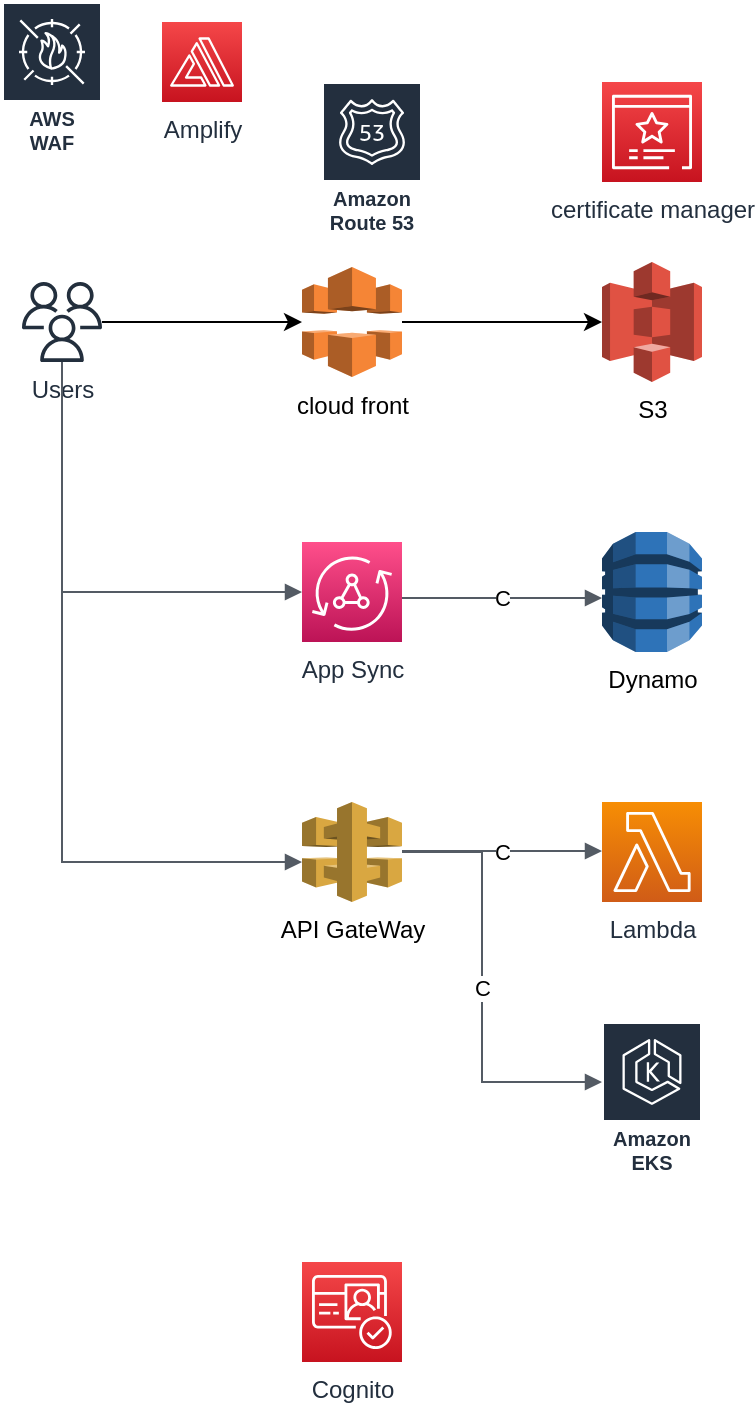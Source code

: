 <mxfile version="16.5.6" type="github">
  <diagram id="2GZi3ouSL8h3c0qiR1F9" name="Page-1">
    <mxGraphModel dx="804" dy="414" grid="1" gridSize="10" guides="1" tooltips="1" connect="1" arrows="1" fold="1" page="1" pageScale="1" pageWidth="827" pageHeight="1169" math="0" shadow="0">
      <root>
        <mxCell id="0" />
        <mxCell id="1" parent="0" />
        <mxCell id="fCqS7fjYpQszfUwu25Ez-7" value="Amazon Route 53" style="sketch=0;outlineConnect=0;fontColor=#232F3E;gradientColor=none;strokeColor=#ffffff;fillColor=#232F3E;dashed=0;verticalLabelPosition=middle;verticalAlign=bottom;align=center;html=1;whiteSpace=wrap;fontSize=10;fontStyle=1;spacing=3;shape=mxgraph.aws4.productIcon;prIcon=mxgraph.aws4.route_53;" parent="1" vertex="1">
          <mxGeometry x="180" y="50" width="50" height="80" as="geometry" />
        </mxCell>
        <mxCell id="fCqS7fjYpQszfUwu25Ez-10" value="" style="edgeStyle=orthogonalEdgeStyle;rounded=0;orthogonalLoop=1;jettySize=auto;html=1;" parent="1" source="fCqS7fjYpQszfUwu25Ez-8" target="fCqS7fjYpQszfUwu25Ez-9" edge="1">
          <mxGeometry relative="1" as="geometry" />
        </mxCell>
        <mxCell id="fCqS7fjYpQszfUwu25Ez-8" value="Users" style="sketch=0;outlineConnect=0;fontColor=#232F3E;gradientColor=none;fillColor=#232F3D;strokeColor=none;dashed=0;verticalLabelPosition=bottom;verticalAlign=top;align=center;html=1;fontSize=12;fontStyle=0;aspect=fixed;pointerEvents=1;shape=mxgraph.aws4.users;" parent="1" vertex="1">
          <mxGeometry x="30" y="150" width="40" height="40" as="geometry" />
        </mxCell>
        <mxCell id="fCqS7fjYpQszfUwu25Ez-13" value="" style="edgeStyle=orthogonalEdgeStyle;rounded=0;orthogonalLoop=1;jettySize=auto;html=1;" parent="1" source="fCqS7fjYpQszfUwu25Ez-9" target="fCqS7fjYpQszfUwu25Ez-12" edge="1">
          <mxGeometry relative="1" as="geometry" />
        </mxCell>
        <mxCell id="fCqS7fjYpQszfUwu25Ez-9" value="cloud front" style="outlineConnect=0;dashed=0;verticalLabelPosition=bottom;verticalAlign=top;align=center;html=1;shape=mxgraph.aws3.cloudfront;fillColor=#F58536;gradientColor=none;" parent="1" vertex="1">
          <mxGeometry x="170" y="142.5" width="50" height="55" as="geometry" />
        </mxCell>
        <mxCell id="fCqS7fjYpQszfUwu25Ez-11" value="certificate manager" style="sketch=0;points=[[0,0,0],[0.25,0,0],[0.5,0,0],[0.75,0,0],[1,0,0],[0,1,0],[0.25,1,0],[0.5,1,0],[0.75,1,0],[1,1,0],[0,0.25,0],[0,0.5,0],[0,0.75,0],[1,0.25,0],[1,0.5,0],[1,0.75,0]];outlineConnect=0;fontColor=#232F3E;gradientColor=#F54749;gradientDirection=north;fillColor=#C7131F;strokeColor=#ffffff;dashed=0;verticalLabelPosition=bottom;verticalAlign=top;align=center;html=1;fontSize=12;fontStyle=0;aspect=fixed;shape=mxgraph.aws4.resourceIcon;resIcon=mxgraph.aws4.certificate_manager_3;" parent="1" vertex="1">
          <mxGeometry x="320" y="50" width="50" height="50" as="geometry" />
        </mxCell>
        <mxCell id="fCqS7fjYpQszfUwu25Ez-12" value="S3" style="outlineConnect=0;dashed=0;verticalLabelPosition=bottom;verticalAlign=top;align=center;html=1;shape=mxgraph.aws3.s3;fillColor=#E05243;gradientColor=none;" parent="1" vertex="1">
          <mxGeometry x="320" y="140" width="50" height="60" as="geometry" />
        </mxCell>
        <mxCell id="fCqS7fjYpQszfUwu25Ez-14" value="AWS WAF" style="sketch=0;outlineConnect=0;fontColor=#232F3E;gradientColor=none;strokeColor=#ffffff;fillColor=#232F3E;dashed=0;verticalLabelPosition=middle;verticalAlign=bottom;align=center;html=1;whiteSpace=wrap;fontSize=10;fontStyle=1;spacing=3;shape=mxgraph.aws4.productIcon;prIcon=mxgraph.aws4.waf;" parent="1" vertex="1">
          <mxGeometry x="20" y="10" width="50" height="80" as="geometry" />
        </mxCell>
        <mxCell id="fCqS7fjYpQszfUwu25Ez-15" value="App Sync&lt;br&gt;" style="sketch=0;points=[[0,0,0],[0.25,0,0],[0.5,0,0],[0.75,0,0],[1,0,0],[0,1,0],[0.25,1,0],[0.5,1,0],[0.75,1,0],[1,1,0],[0,0.25,0],[0,0.5,0],[0,0.75,0],[1,0.25,0],[1,0.5,0],[1,0.75,0]];outlineConnect=0;fontColor=#232F3E;gradientColor=#FF4F8B;gradientDirection=north;fillColor=#BC1356;strokeColor=#ffffff;dashed=0;verticalLabelPosition=bottom;verticalAlign=top;align=center;html=1;fontSize=12;fontStyle=0;aspect=fixed;shape=mxgraph.aws4.resourceIcon;resIcon=mxgraph.aws4.appsync;" parent="1" vertex="1">
          <mxGeometry x="170" y="280" width="50" height="50" as="geometry" />
        </mxCell>
        <mxCell id="fCqS7fjYpQszfUwu25Ez-16" value="Dynamo" style="outlineConnect=0;dashed=0;verticalLabelPosition=bottom;verticalAlign=top;align=center;html=1;shape=mxgraph.aws3.dynamo_db;fillColor=#2E73B8;gradientColor=none;" parent="1" vertex="1">
          <mxGeometry x="320" y="275" width="50" height="60" as="geometry" />
        </mxCell>
        <mxCell id="fCqS7fjYpQszfUwu25Ez-17" value="" style="edgeStyle=orthogonalEdgeStyle;html=1;endArrow=block;elbow=vertical;startArrow=none;endFill=1;strokeColor=#545B64;rounded=0;entryX=0;entryY=0.5;entryDx=0;entryDy=0;entryPerimeter=0;" parent="1" source="fCqS7fjYpQszfUwu25Ez-8" target="fCqS7fjYpQszfUwu25Ez-15" edge="1">
          <mxGeometry width="100" relative="1" as="geometry">
            <mxPoint x="160" y="230" as="sourcePoint" />
            <mxPoint x="260" y="230" as="targetPoint" />
            <Array as="points">
              <mxPoint x="50" y="305" />
            </Array>
          </mxGeometry>
        </mxCell>
        <mxCell id="fCqS7fjYpQszfUwu25Ez-19" value="C" style="edgeStyle=orthogonalEdgeStyle;html=1;endArrow=block;elbow=vertical;startArrow=none;endFill=1;strokeColor=#545B64;rounded=0;" parent="1" edge="1">
          <mxGeometry width="100" relative="1" as="geometry">
            <mxPoint x="220" y="308" as="sourcePoint" />
            <mxPoint x="320" y="308" as="targetPoint" />
          </mxGeometry>
        </mxCell>
        <mxCell id="fCqS7fjYpQszfUwu25Ez-20" value="API GateWay" style="outlineConnect=0;dashed=0;verticalLabelPosition=bottom;verticalAlign=top;align=center;html=1;shape=mxgraph.aws3.api_gateway;fillColor=#D9A741;gradientColor=none;" parent="1" vertex="1">
          <mxGeometry x="170" y="410" width="50" height="50" as="geometry" />
        </mxCell>
        <mxCell id="fCqS7fjYpQszfUwu25Ez-21" value="Amazon EKS" style="sketch=0;outlineConnect=0;fontColor=#232F3E;gradientColor=none;strokeColor=#ffffff;fillColor=#232F3E;dashed=0;verticalLabelPosition=middle;verticalAlign=bottom;align=center;html=1;whiteSpace=wrap;fontSize=10;fontStyle=1;spacing=3;shape=mxgraph.aws4.productIcon;prIcon=mxgraph.aws4.eks;" parent="1" vertex="1">
          <mxGeometry x="320" y="520" width="50" height="80" as="geometry" />
        </mxCell>
        <mxCell id="fCqS7fjYpQszfUwu25Ez-23" value="Lambda" style="sketch=0;points=[[0,0,0],[0.25,0,0],[0.5,0,0],[0.75,0,0],[1,0,0],[0,1,0],[0.25,1,0],[0.5,1,0],[0.75,1,0],[1,1,0],[0,0.25,0],[0,0.5,0],[0,0.75,0],[1,0.25,0],[1,0.5,0],[1,0.75,0]];outlineConnect=0;fontColor=#232F3E;gradientColor=#F78E04;gradientDirection=north;fillColor=#D05C17;strokeColor=#ffffff;dashed=0;verticalLabelPosition=bottom;verticalAlign=top;align=center;html=1;fontSize=12;fontStyle=0;aspect=fixed;shape=mxgraph.aws4.resourceIcon;resIcon=mxgraph.aws4.lambda;" parent="1" vertex="1">
          <mxGeometry x="320" y="410" width="50" height="50" as="geometry" />
        </mxCell>
        <mxCell id="fCqS7fjYpQszfUwu25Ez-24" value="Cognito" style="sketch=0;points=[[0,0,0],[0.25,0,0],[0.5,0,0],[0.75,0,0],[1,0,0],[0,1,0],[0.25,1,0],[0.5,1,0],[0.75,1,0],[1,1,0],[0,0.25,0],[0,0.5,0],[0,0.75,0],[1,0.25,0],[1,0.5,0],[1,0.75,0]];outlineConnect=0;fontColor=#232F3E;gradientColor=#F54749;gradientDirection=north;fillColor=#C7131F;strokeColor=#ffffff;dashed=0;verticalLabelPosition=bottom;verticalAlign=top;align=center;html=1;fontSize=12;fontStyle=0;aspect=fixed;shape=mxgraph.aws4.resourceIcon;resIcon=mxgraph.aws4.cognito;" parent="1" vertex="1">
          <mxGeometry x="170" y="640" width="50" height="50" as="geometry" />
        </mxCell>
        <mxCell id="vnASAfEJ1gy2wc674ECn-1" value="C" style="edgeStyle=orthogonalEdgeStyle;html=1;endArrow=block;elbow=vertical;startArrow=none;endFill=1;strokeColor=#545B64;rounded=0;" edge="1" parent="1">
          <mxGeometry width="100" relative="1" as="geometry">
            <mxPoint x="220" y="434.5" as="sourcePoint" />
            <mxPoint x="320" y="434.5" as="targetPoint" />
          </mxGeometry>
        </mxCell>
        <mxCell id="vnASAfEJ1gy2wc674ECn-2" value="C" style="edgeStyle=orthogonalEdgeStyle;html=1;endArrow=block;elbow=vertical;startArrow=none;endFill=1;strokeColor=#545B64;rounded=0;" edge="1" parent="1" source="fCqS7fjYpQszfUwu25Ez-20">
          <mxGeometry width="100" relative="1" as="geometry">
            <mxPoint x="220" y="550" as="sourcePoint" />
            <mxPoint x="320" y="550" as="targetPoint" />
            <Array as="points">
              <mxPoint x="260" y="435" />
              <mxPoint x="260" y="550" />
            </Array>
          </mxGeometry>
        </mxCell>
        <mxCell id="vnASAfEJ1gy2wc674ECn-3" value="" style="edgeStyle=orthogonalEdgeStyle;html=1;endArrow=block;elbow=vertical;startArrow=none;endFill=1;strokeColor=#545B64;rounded=0;" edge="1" parent="1" source="fCqS7fjYpQszfUwu25Ez-8">
          <mxGeometry width="100" relative="1" as="geometry">
            <mxPoint x="50" y="190" as="sourcePoint" />
            <mxPoint x="170" y="440" as="targetPoint" />
            <Array as="points">
              <mxPoint x="50" y="440" />
              <mxPoint x="170" y="440" />
            </Array>
          </mxGeometry>
        </mxCell>
        <mxCell id="vnASAfEJ1gy2wc674ECn-4" value="Amplify" style="sketch=0;points=[[0,0,0],[0.25,0,0],[0.5,0,0],[0.75,0,0],[1,0,0],[0,1,0],[0.25,1,0],[0.5,1,0],[0.75,1,0],[1,1,0],[0,0.25,0],[0,0.5,0],[0,0.75,0],[1,0.25,0],[1,0.5,0],[1,0.75,0]];outlineConnect=0;fontColor=#232F3E;gradientColor=#F54749;gradientDirection=north;fillColor=#C7131F;strokeColor=#ffffff;dashed=0;verticalLabelPosition=bottom;verticalAlign=top;align=center;html=1;fontSize=12;fontStyle=0;aspect=fixed;shape=mxgraph.aws4.resourceIcon;resIcon=mxgraph.aws4.amplify;" vertex="1" parent="1">
          <mxGeometry x="100" y="20" width="40" height="40" as="geometry" />
        </mxCell>
      </root>
    </mxGraphModel>
  </diagram>
</mxfile>
